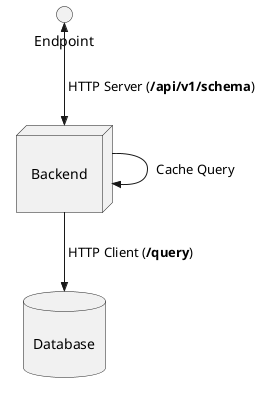@startuml schema-endpoint

interface endpoint [
Endpoint
]

node backend [

Backend

]

database database [

Database

]

endpoint <<-->> backend : " HTTP Server (<b>/api/v1/schema</b>)"
backend -->> database : " HTTP Client (<b>/query</b>)"
backend -->> backend : " Cache Query"

@enduml
